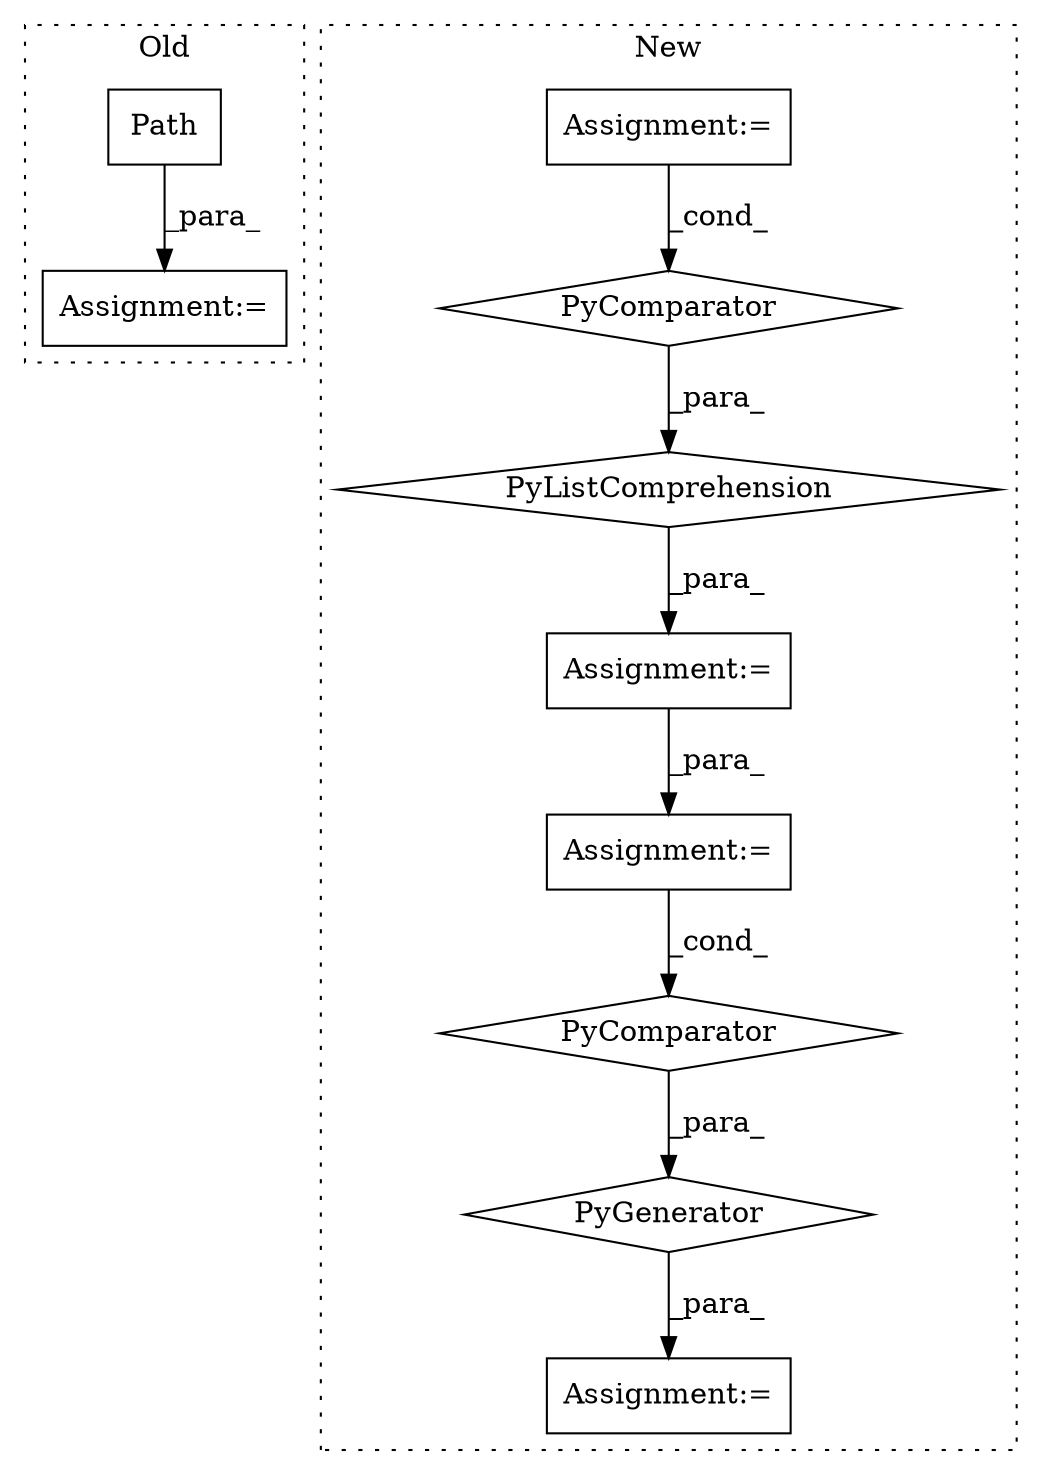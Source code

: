digraph G {
subgraph cluster0 {
1 [label="Path" a="32" s="2068,2084" l="5,1" shape="box"];
6 [label="Assignment:=" a="7" s="2214,2318" l="57,2" shape="box"];
label = "Old";
style="dotted";
}
subgraph cluster1 {
2 [label="PyComparator" a="113" s="2610" l="47" shape="diamond"];
3 [label="Assignment:=" a="7" s="2531" l="14" shape="box"];
4 [label="Assignment:=" a="7" s="2488" l="1" shape="box"];
5 [label="PyListComprehension" a="109" s="2545" l="120" shape="diamond"];
7 [label="Assignment:=" a="7" s="2809" l="44" shape="box"];
8 [label="Assignment:=" a="7" s="2678" l="1" shape="box"];
9 [label="PyGenerator" a="107" s="2699" l="160" shape="diamond"];
10 [label="PyComparator" a="113" s="2809" l="44" shape="diamond"];
label = "New";
style="dotted";
}
1 -> 6 [label="_para_"];
2 -> 5 [label="_para_"];
3 -> 7 [label="_para_"];
4 -> 2 [label="_cond_"];
5 -> 3 [label="_para_"];
7 -> 10 [label="_cond_"];
9 -> 8 [label="_para_"];
10 -> 9 [label="_para_"];
}
